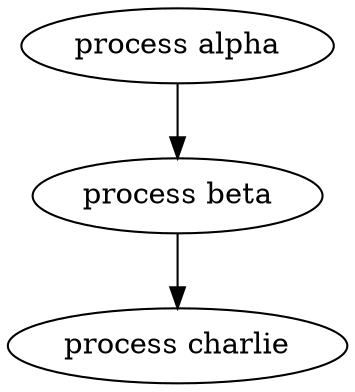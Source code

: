 strict digraph DependencyDiagram {
"process beta" -> "process charlie" [color="black"];
"process alpha" -> "process beta" [color="black"];
"process charlie"
"process beta"
"process alpha"
}